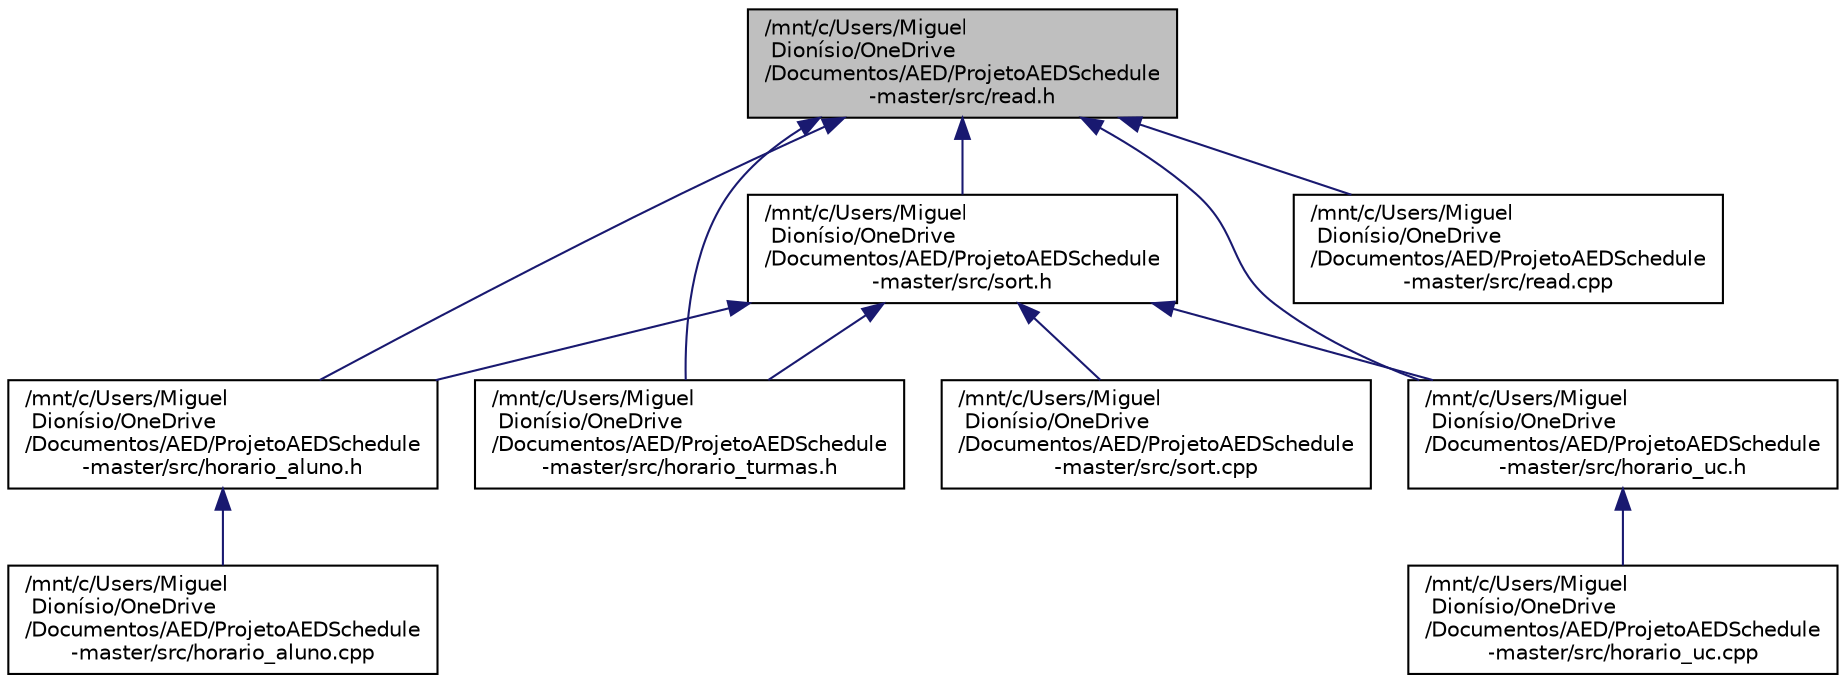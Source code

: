 digraph "/mnt/c/Users/Miguel Dionísio/OneDrive/Documentos/AED/ProjetoAEDSchedule-master/src/read.h"
{
 // LATEX_PDF_SIZE
  edge [fontname="Helvetica",fontsize="10",labelfontname="Helvetica",labelfontsize="10"];
  node [fontname="Helvetica",fontsize="10",shape=record];
  Node1 [label="/mnt/c/Users/Miguel\l Dionísio/OneDrive\l/Documentos/AED/ProjetoAEDSchedule\l-master/src/read.h",height=0.2,width=0.4,color="black", fillcolor="grey75", style="filled", fontcolor="black",tooltip="read header file"];
  Node1 -> Node2 [dir="back",color="midnightblue",fontsize="10",style="solid",fontname="Helvetica"];
  Node2 [label="/mnt/c/Users/Miguel\l Dionísio/OneDrive\l/Documentos/AED/ProjetoAEDSchedule\l-master/src/horario_aluno.h",height=0.2,width=0.4,color="black", fillcolor="white", style="filled",URL="$horario__aluno_8h_source.html",tooltip=" "];
  Node2 -> Node3 [dir="back",color="midnightblue",fontsize="10",style="solid",fontname="Helvetica"];
  Node3 [label="/mnt/c/Users/Miguel\l Dionísio/OneDrive\l/Documentos/AED/ProjetoAEDSchedule\l-master/src/horario_aluno.cpp",height=0.2,width=0.4,color="black", fillcolor="white", style="filled",URL="$horario__aluno_8cpp.html",tooltip="Functions to display student's schedules."];
  Node1 -> Node4 [dir="back",color="midnightblue",fontsize="10",style="solid",fontname="Helvetica"];
  Node4 [label="/mnt/c/Users/Miguel\l Dionísio/OneDrive\l/Documentos/AED/ProjetoAEDSchedule\l-master/src/sort.h",height=0.2,width=0.4,color="black", fillcolor="white", style="filled",URL="$sort_8h.html",tooltip=" "];
  Node4 -> Node2 [dir="back",color="midnightblue",fontsize="10",style="solid",fontname="Helvetica"];
  Node4 -> Node5 [dir="back",color="midnightblue",fontsize="10",style="solid",fontname="Helvetica"];
  Node5 [label="/mnt/c/Users/Miguel\l Dionísio/OneDrive\l/Documentos/AED/ProjetoAEDSchedule\l-master/src/horario_turmas.h",height=0.2,width=0.4,color="black", fillcolor="white", style="filled",URL="$horario__turmas_8h.html",tooltip="horario_turmas header file"];
  Node4 -> Node6 [dir="back",color="midnightblue",fontsize="10",style="solid",fontname="Helvetica"];
  Node6 [label="/mnt/c/Users/Miguel\l Dionísio/OneDrive\l/Documentos/AED/ProjetoAEDSchedule\l-master/src/horario_uc.h",height=0.2,width=0.4,color="black", fillcolor="white", style="filled",URL="$horario__uc_8h.html",tooltip="horario_uc header file"];
  Node6 -> Node7 [dir="back",color="midnightblue",fontsize="10",style="solid",fontname="Helvetica"];
  Node7 [label="/mnt/c/Users/Miguel\l Dionísio/OneDrive\l/Documentos/AED/ProjetoAEDSchedule\l-master/src/horario_uc.cpp",height=0.2,width=0.4,color="black", fillcolor="white", style="filled",URL="$horario__uc_8cpp.html",tooltip="functions to display a unit's schedules"];
  Node4 -> Node8 [dir="back",color="midnightblue",fontsize="10",style="solid",fontname="Helvetica"];
  Node8 [label="/mnt/c/Users/Miguel\l Dionísio/OneDrive\l/Documentos/AED/ProjetoAEDSchedule\l-master/src/sort.cpp",height=0.2,width=0.4,color="black", fillcolor="white", style="filled",URL="$sort_8cpp.html",tooltip="functions used throughout the program assist in sorting"];
  Node1 -> Node5 [dir="back",color="midnightblue",fontsize="10",style="solid",fontname="Helvetica"];
  Node1 -> Node6 [dir="back",color="midnightblue",fontsize="10",style="solid",fontname="Helvetica"];
  Node1 -> Node9 [dir="back",color="midnightblue",fontsize="10",style="solid",fontname="Helvetica"];
  Node9 [label="/mnt/c/Users/Miguel\l Dionísio/OneDrive\l/Documentos/AED/ProjetoAEDSchedule\l-master/src/read.cpp",height=0.2,width=0.4,color="black", fillcolor="white", style="filled",URL="$read_8cpp.html",tooltip="Functions to process data from files."];
}

